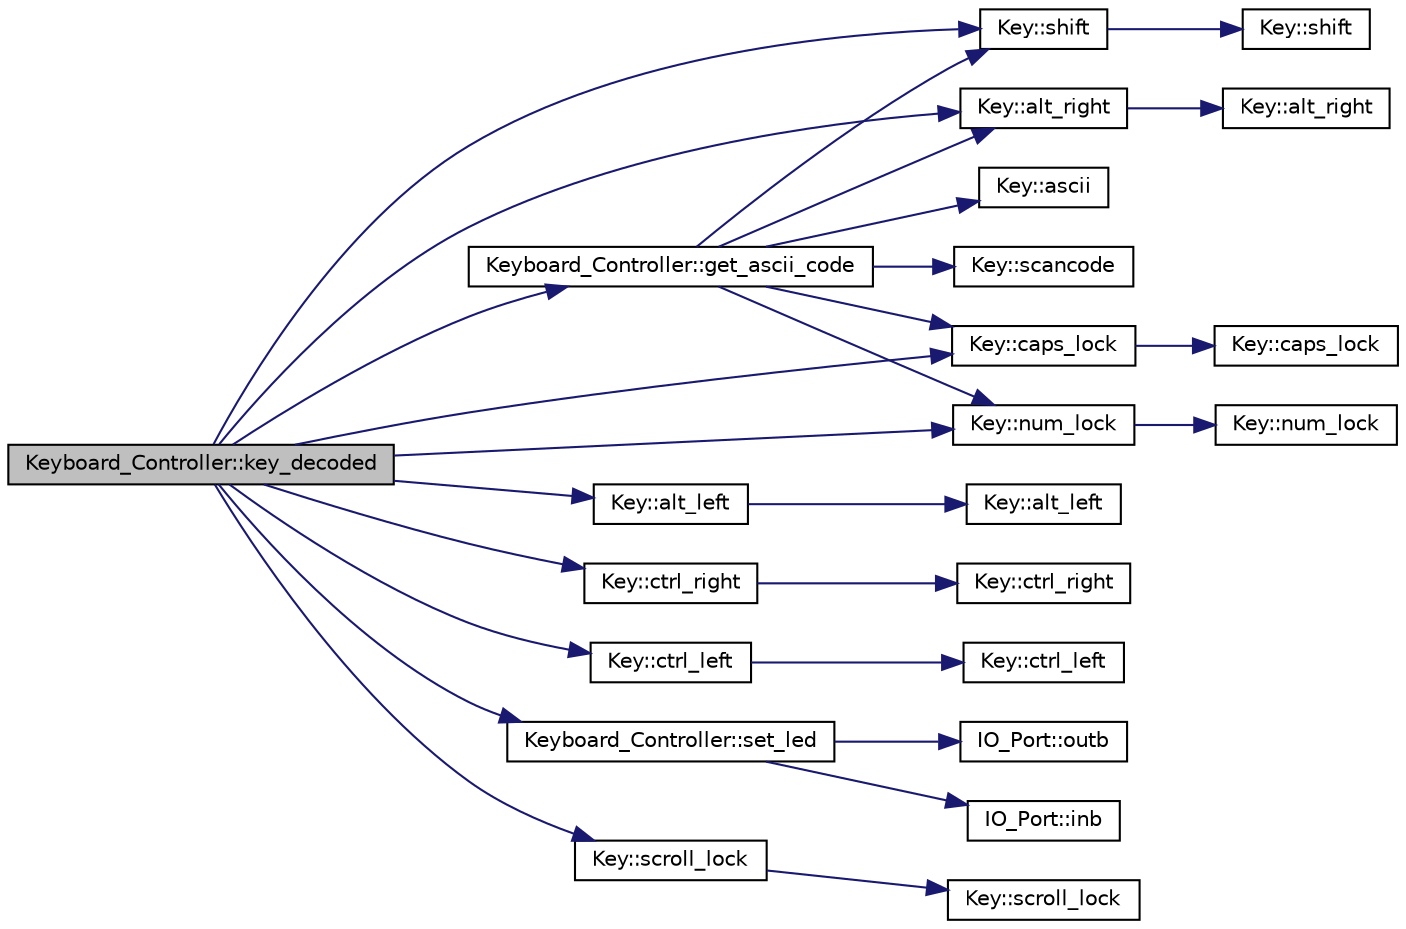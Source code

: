 digraph G
{
  bgcolor="transparent";
  edge [fontname="Helvetica",fontsize="10",labelfontname="Helvetica",labelfontsize="10"];
  node [fontname="Helvetica",fontsize="10",shape=record];
  rankdir="LR";
  Node1 [label="Keyboard_Controller::key_decoded",height=0.2,width=0.4,color="black", fillcolor="grey75", style="filled" fontcolor="black"];
  Node1 -> Node2 [color="midnightblue",fontsize="10",style="solid",fontname="Helvetica"];
  Node2 [label="Key::shift",height=0.2,width=0.4,color="black",URL="$classKey.html#a62e735f4121d8984d994a508bdd6a74b"];
  Node2 -> Node3 [color="midnightblue",fontsize="10",style="solid",fontname="Helvetica"];
  Node3 [label="Key::shift",height=0.2,width=0.4,color="black",URL="$classKey.html#a19b48c665bdda438c55de7399eb4a631"];
  Node1 -> Node4 [color="midnightblue",fontsize="10",style="solid",fontname="Helvetica"];
  Node4 [label="Key::alt_right",height=0.2,width=0.4,color="black",URL="$classKey.html#af4fa809960860523573abd695e3f8fbe"];
  Node4 -> Node5 [color="midnightblue",fontsize="10",style="solid",fontname="Helvetica"];
  Node5 [label="Key::alt_right",height=0.2,width=0.4,color="black",URL="$classKey.html#af12fb21a12c35fb89f6ff43db96759ba"];
  Node1 -> Node6 [color="midnightblue",fontsize="10",style="solid",fontname="Helvetica"];
  Node6 [label="Key::alt_left",height=0.2,width=0.4,color="black",URL="$classKey.html#ab1199ecfd588b567053543b6715ba19a"];
  Node6 -> Node7 [color="midnightblue",fontsize="10",style="solid",fontname="Helvetica"];
  Node7 [label="Key::alt_left",height=0.2,width=0.4,color="black",URL="$classKey.html#a8d41de9c5f54ed629bfd7a7f4742fbbc"];
  Node1 -> Node8 [color="midnightblue",fontsize="10",style="solid",fontname="Helvetica"];
  Node8 [label="Key::ctrl_right",height=0.2,width=0.4,color="black",URL="$classKey.html#a90ea541bc6d1286a517eaccd700c4ba0"];
  Node8 -> Node9 [color="midnightblue",fontsize="10",style="solid",fontname="Helvetica"];
  Node9 [label="Key::ctrl_right",height=0.2,width=0.4,color="black",URL="$classKey.html#a8c4d5f648534aa271a9582d53382e54f"];
  Node1 -> Node10 [color="midnightblue",fontsize="10",style="solid",fontname="Helvetica"];
  Node10 [label="Key::ctrl_left",height=0.2,width=0.4,color="black",URL="$classKey.html#af1c7ef33119f0c10909a2de246de7854"];
  Node10 -> Node11 [color="midnightblue",fontsize="10",style="solid",fontname="Helvetica"];
  Node11 [label="Key::ctrl_left",height=0.2,width=0.4,color="black",URL="$classKey.html#aaa434afc90ecb93a28a0e5e6e8c58e87"];
  Node1 -> Node12 [color="midnightblue",fontsize="10",style="solid",fontname="Helvetica"];
  Node12 [label="Key::caps_lock",height=0.2,width=0.4,color="black",URL="$classKey.html#a45fb60e270f30b9f23e28259e851b14a"];
  Node12 -> Node13 [color="midnightblue",fontsize="10",style="solid",fontname="Helvetica"];
  Node13 [label="Key::caps_lock",height=0.2,width=0.4,color="black",URL="$classKey.html#a8a4da1819e66bb141c4dea2934845fab"];
  Node1 -> Node14 [color="midnightblue",fontsize="10",style="solid",fontname="Helvetica"];
  Node14 [label="Keyboard_Controller::set_led",height=0.2,width=0.4,color="black",URL="$classKeyboard__Controller.html#a36dfc2c73c4031c8662e37159238d5b0",tooltip="switch the specified LED of the keyboard on or off."];
  Node14 -> Node15 [color="midnightblue",fontsize="10",style="solid",fontname="Helvetica"];
  Node15 [label="IO_Port::outb",height=0.2,width=0.4,color="black",URL="$classIO__Port.html#a63edbd1cd64f3188c448e32408c2681c",tooltip="write a byte value to the associated port."];
  Node14 -> Node16 [color="midnightblue",fontsize="10",style="solid",fontname="Helvetica"];
  Node16 [label="IO_Port::inb",height=0.2,width=0.4,color="black",URL="$classIO__Port.html#a77b7915e167487c31150a4c4b9a15496",tooltip="read a byte value from the associated port."];
  Node1 -> Node17 [color="midnightblue",fontsize="10",style="solid",fontname="Helvetica"];
  Node17 [label="Key::scroll_lock",height=0.2,width=0.4,color="black",URL="$classKey.html#af3d96c346d2e6088cafbc94fe7c783ef"];
  Node17 -> Node18 [color="midnightblue",fontsize="10",style="solid",fontname="Helvetica"];
  Node18 [label="Key::scroll_lock",height=0.2,width=0.4,color="black",URL="$classKey.html#a5f85f2e72598824e028162ec53890260"];
  Node1 -> Node19 [color="midnightblue",fontsize="10",style="solid",fontname="Helvetica"];
  Node19 [label="Keyboard_Controller::get_ascii_code",height=0.2,width=0.4,color="black",URL="$classKeyboard__Controller.html#ac2b33ffe1e2794c81249861aa792513a",tooltip="convert the received scancode and modfier bits to an ascii char"];
  Node19 -> Node20 [color="midnightblue",fontsize="10",style="solid",fontname="Helvetica"];
  Node20 [label="Key::ascii",height=0.2,width=0.4,color="black",URL="$classKey.html#abb65ed9de2b4a8c24f557416b484df34",tooltip="set ascii value"];
  Node19 -> Node21 [color="midnightblue",fontsize="10",style="solid",fontname="Helvetica"];
  Node21 [label="Key::scancode",height=0.2,width=0.4,color="black",URL="$classKey.html#ae67075af1a5c0a7f585e8e61fc8515f8",tooltip="set scancode value"];
  Node19 -> Node22 [color="midnightblue",fontsize="10",style="solid",fontname="Helvetica"];
  Node22 [label="Key::num_lock",height=0.2,width=0.4,color="black",URL="$classKey.html#a4a8da77b0cb57bf89bffa3903c2f79ce"];
  Node22 -> Node23 [color="midnightblue",fontsize="10",style="solid",fontname="Helvetica"];
  Node23 [label="Key::num_lock",height=0.2,width=0.4,color="black",URL="$classKey.html#aab1b4f9446a6db6fc4a6a1f7824d51b5"];
  Node19 -> Node4 [color="midnightblue",fontsize="10",style="solid",fontname="Helvetica"];
  Node19 -> Node2 [color="midnightblue",fontsize="10",style="solid",fontname="Helvetica"];
  Node19 -> Node12 [color="midnightblue",fontsize="10",style="solid",fontname="Helvetica"];
  Node1 -> Node22 [color="midnightblue",fontsize="10",style="solid",fontname="Helvetica"];
}
